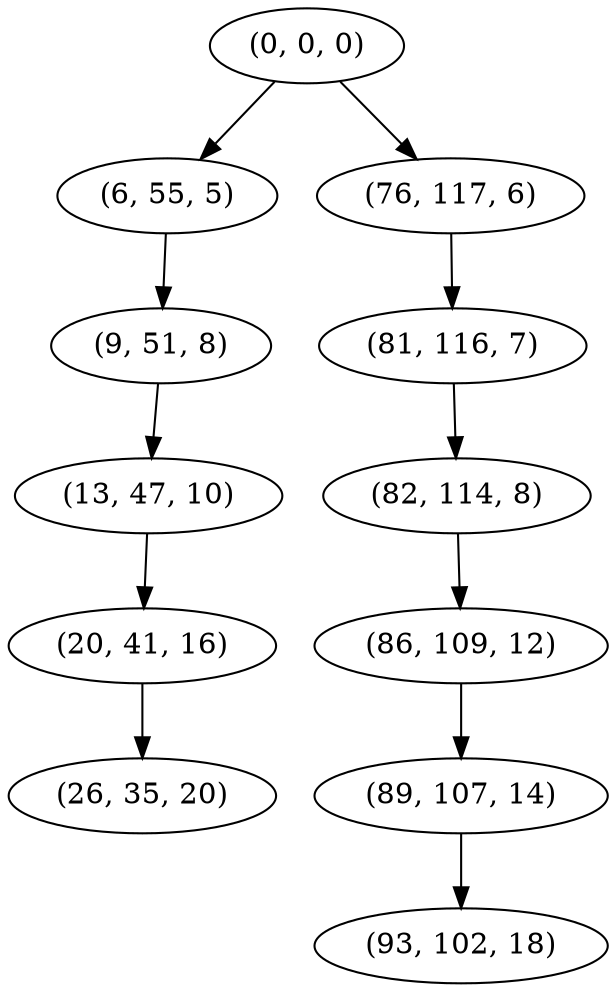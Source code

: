 digraph tree {
    "(0, 0, 0)";
    "(6, 55, 5)";
    "(9, 51, 8)";
    "(13, 47, 10)";
    "(20, 41, 16)";
    "(26, 35, 20)";
    "(76, 117, 6)";
    "(81, 116, 7)";
    "(82, 114, 8)";
    "(86, 109, 12)";
    "(89, 107, 14)";
    "(93, 102, 18)";
    "(0, 0, 0)" -> "(6, 55, 5)";
    "(0, 0, 0)" -> "(76, 117, 6)";
    "(6, 55, 5)" -> "(9, 51, 8)";
    "(9, 51, 8)" -> "(13, 47, 10)";
    "(13, 47, 10)" -> "(20, 41, 16)";
    "(20, 41, 16)" -> "(26, 35, 20)";
    "(76, 117, 6)" -> "(81, 116, 7)";
    "(81, 116, 7)" -> "(82, 114, 8)";
    "(82, 114, 8)" -> "(86, 109, 12)";
    "(86, 109, 12)" -> "(89, 107, 14)";
    "(89, 107, 14)" -> "(93, 102, 18)";
}

